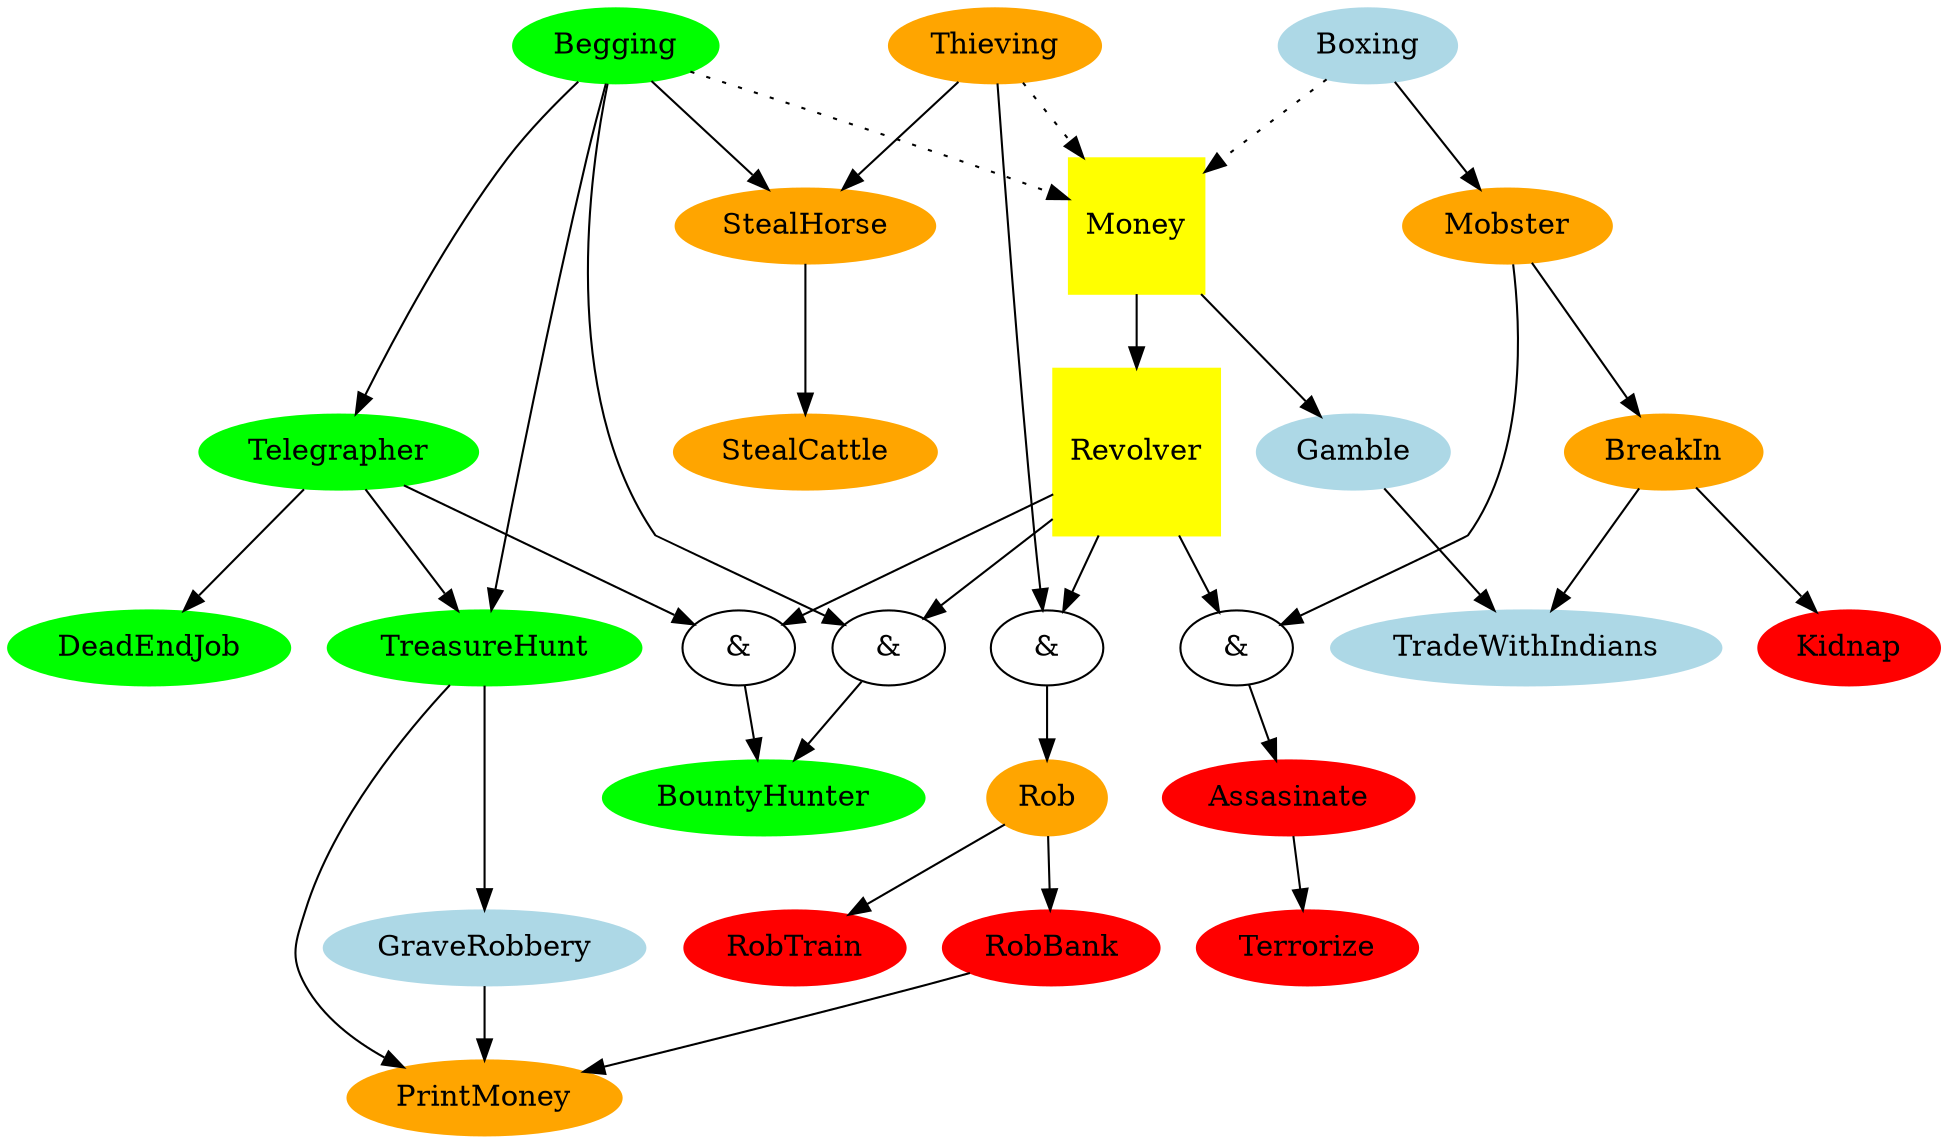 digraph G {

  Money [shape=square, color=yellow, style=filled];
  Revolver [shape=square, color=yellow, style=filled];
  
  Begging [color=green, style=filled];
  Telegrapher [color=green, style=filled];
  DeadEndJob [color=green, style=filled];
  BountyHunter [color=green, style=filled];
  TreasureHunt [color=green, style=filled];
  
  Boxing [color=lightblue, style=filled];
  Gamble [color=lightblue, style=filled];
  GraveRobbery [color=lightblue, style=filled];
  TradeWithIndians [color=lightblue, style=filled];
  
  Thieving [color=orange, style=filled];
  StealHorse [color=orange, style=filled];
  StealCattle [color=orange, style=filled];
  Rob [color=orange, style=filled];
  PrintMoney [color=orange, style=filled];
  BreakIn [color=orange, style=filled];
  Mobster [color=orange, style=filled];
  
  Assasinate [color=red, style=filled];
  Kidnap [color=red, style=filled];
  Terrorize [color=red, style=filled];
  RobBank [color=red, style=filled];
  RobTrain [color=red, style=filled];
  
  And1 [label="&"];
  And2 [label="&"];
  And3 [label="&"];
  And4 [label="&"];
  
  Begging -> Telegrapher;
  Begging -> And1;
  Begging -> TreasureHunt;
  Begging -> StealHorse;
  
  Telegrapher->DeadEndJob;
  Telegrapher->And4;
  Telegrapher->TreasureHunt;
  
  And1->BountyHunter;
  And4->BountyHunter;
  
  TreasureHunt->GraveRobbery;
  TreasureHunt->PrintMoney;
  
  GraveRobbery->PrintMoney;
  
  Thieving->StealHorse;
  Thieving->And2;
  
  StealHorse->StealCattle;
  
  And2->Rob;
  
  Rob->RobTrain;
  Rob->RobBank;
  
  RobBank->PrintMoney;
  
  Gamble->TradeWithIndians;
  
  Boxing->Mobster;
  
  Mobster->And3;
  Mobster->BreakIn;
  
  BreakIn->Kidnap;
  BreakIn->TradeWithIndians;
  
  And3->Assasinate;
  
  Assasinate->Terrorize;
  
  Money->Revolver;
  Money->Gamble;
  
  Revolver->And1;
  Revolver->And2;
  Revolver->And3;
  Revolver->And4;
  
  Thieving->Money [style=dotted];
  Begging->Money [style=dotted];
  Boxing->Money [style=dotted];
}